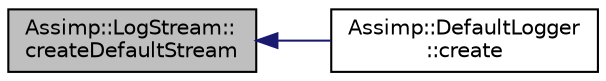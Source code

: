 digraph "Assimp::LogStream::createDefaultStream"
{
  edge [fontname="Helvetica",fontsize="10",labelfontname="Helvetica",labelfontsize="10"];
  node [fontname="Helvetica",fontsize="10",shape=record];
  rankdir="LR";
  Node1 [label="Assimp::LogStream::\lcreateDefaultStream",height=0.2,width=0.4,color="black", fillcolor="grey75", style="filled", fontcolor="black"];
  Node1 -> Node2 [dir="back",color="midnightblue",fontsize="10",style="solid",fontname="Helvetica"];
  Node2 [label="Assimp::DefaultLogger\l::create",height=0.2,width=0.4,color="black", fillcolor="white", style="filled",URL="$class_assimp_1_1_default_logger.html#a782e2e1b654703b5aaf4df764a35ef5f",tooltip="Creates a logging instance. "];
}
